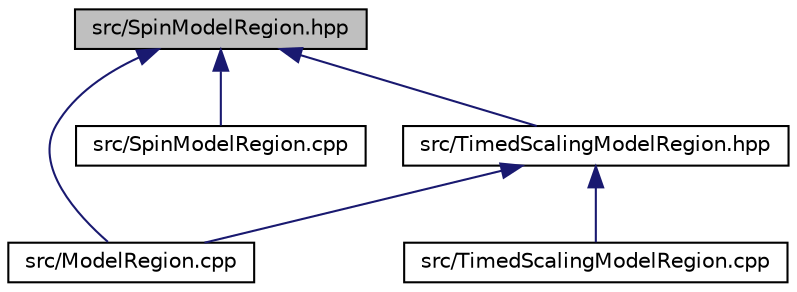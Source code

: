 digraph "src/SpinModelRegion.hpp"
{
 // LATEX_PDF_SIZE
  edge [fontname="Helvetica",fontsize="10",labelfontname="Helvetica",labelfontsize="10"];
  node [fontname="Helvetica",fontsize="10",shape=record];
  Node1 [label="src/SpinModelRegion.hpp",height=0.2,width=0.4,color="black", fillcolor="grey75", style="filled", fontcolor="black",tooltip=" "];
  Node1 -> Node2 [dir="back",color="midnightblue",fontsize="10",style="solid",fontname="Helvetica"];
  Node2 [label="src/ModelRegion.cpp",height=0.2,width=0.4,color="black", fillcolor="white", style="filled",URL="$_model_region_8cpp.html",tooltip=" "];
  Node1 -> Node3 [dir="back",color="midnightblue",fontsize="10",style="solid",fontname="Helvetica"];
  Node3 [label="src/SpinModelRegion.cpp",height=0.2,width=0.4,color="black", fillcolor="white", style="filled",URL="$_spin_model_region_8cpp.html",tooltip=" "];
  Node1 -> Node4 [dir="back",color="midnightblue",fontsize="10",style="solid",fontname="Helvetica"];
  Node4 [label="src/TimedScalingModelRegion.hpp",height=0.2,width=0.4,color="black", fillcolor="white", style="filled",URL="$_timed_scaling_model_region_8hpp.html",tooltip=" "];
  Node4 -> Node2 [dir="back",color="midnightblue",fontsize="10",style="solid",fontname="Helvetica"];
  Node4 -> Node5 [dir="back",color="midnightblue",fontsize="10",style="solid",fontname="Helvetica"];
  Node5 [label="src/TimedScalingModelRegion.cpp",height=0.2,width=0.4,color="black", fillcolor="white", style="filled",URL="$_timed_scaling_model_region_8cpp.html",tooltip=" "];
}

